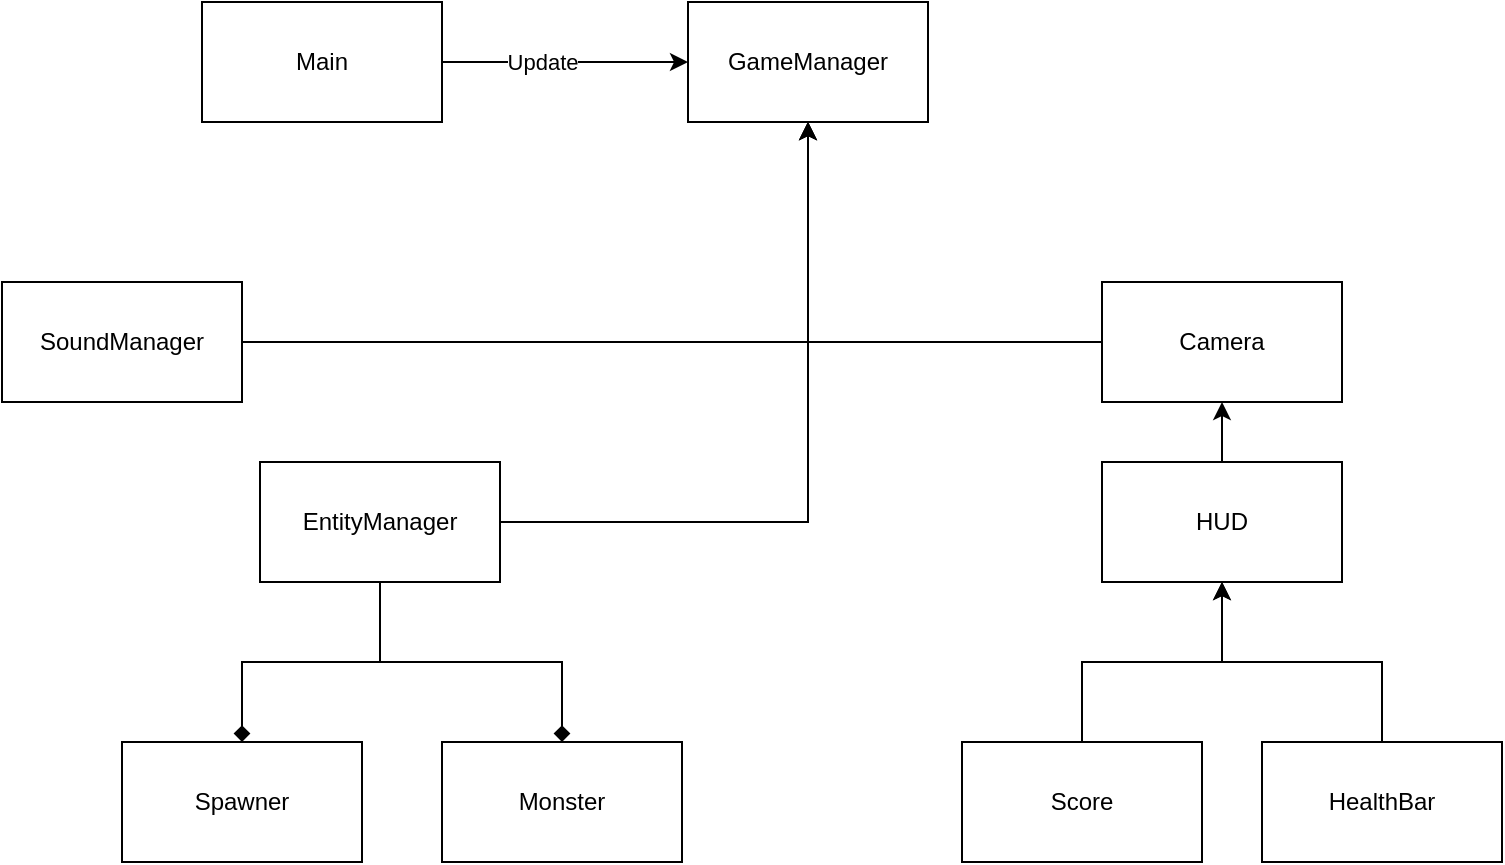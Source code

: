 <mxfile version="20.4.0" type="device"><diagram id="ZMDxCQmylhhwa553cCRJ" name="Page-1"><mxGraphModel dx="1422" dy="766" grid="1" gridSize="10" guides="1" tooltips="1" connect="1" arrows="1" fold="1" page="1" pageScale="1" pageWidth="827" pageHeight="1169" math="0" shadow="0"><root><mxCell id="0"/><mxCell id="1" parent="0"/><mxCell id="LrA1onG5eSbiLfwFdEB7-1" value="GameManager" style="rounded=0;whiteSpace=wrap;html=1;" vertex="1" parent="1"><mxGeometry x="363" y="70" width="120" height="60" as="geometry"/></mxCell><mxCell id="LrA1onG5eSbiLfwFdEB7-3" style="edgeStyle=orthogonalEdgeStyle;rounded=0;orthogonalLoop=1;jettySize=auto;html=1;entryX=0.5;entryY=1;entryDx=0;entryDy=0;" edge="1" parent="1" source="LrA1onG5eSbiLfwFdEB7-2" target="LrA1onG5eSbiLfwFdEB7-1"><mxGeometry relative="1" as="geometry"/></mxCell><mxCell id="LrA1onG5eSbiLfwFdEB7-21" style="edgeStyle=orthogonalEdgeStyle;rounded=0;orthogonalLoop=1;jettySize=auto;html=1;entryX=0.5;entryY=0;entryDx=0;entryDy=0;strokeColor=default;endArrow=diamond;endFill=1;" edge="1" parent="1" source="LrA1onG5eSbiLfwFdEB7-2" target="LrA1onG5eSbiLfwFdEB7-22"><mxGeometry relative="1" as="geometry"/></mxCell><mxCell id="LrA1onG5eSbiLfwFdEB7-24" style="edgeStyle=orthogonalEdgeStyle;rounded=0;orthogonalLoop=1;jettySize=auto;html=1;entryX=0.5;entryY=0;entryDx=0;entryDy=0;strokeColor=default;endArrow=diamond;endFill=1;" edge="1" parent="1" source="LrA1onG5eSbiLfwFdEB7-2" target="LrA1onG5eSbiLfwFdEB7-20"><mxGeometry relative="1" as="geometry"/></mxCell><mxCell id="LrA1onG5eSbiLfwFdEB7-2" value="EntityManager" style="rounded=0;whiteSpace=wrap;html=1;" vertex="1" parent="1"><mxGeometry x="149" y="300" width="120" height="60" as="geometry"/></mxCell><mxCell id="LrA1onG5eSbiLfwFdEB7-8" style="edgeStyle=orthogonalEdgeStyle;rounded=0;orthogonalLoop=1;jettySize=auto;html=1;entryX=0.5;entryY=1;entryDx=0;entryDy=0;" edge="1" parent="1" source="LrA1onG5eSbiLfwFdEB7-4" target="LrA1onG5eSbiLfwFdEB7-6"><mxGeometry relative="1" as="geometry"/></mxCell><mxCell id="LrA1onG5eSbiLfwFdEB7-4" value="HUD" style="rounded=0;whiteSpace=wrap;html=1;" vertex="1" parent="1"><mxGeometry x="570" y="300" width="120" height="60" as="geometry"/></mxCell><mxCell id="LrA1onG5eSbiLfwFdEB7-7" style="edgeStyle=orthogonalEdgeStyle;rounded=0;orthogonalLoop=1;jettySize=auto;html=1;entryX=0.5;entryY=1;entryDx=0;entryDy=0;" edge="1" parent="1" source="LrA1onG5eSbiLfwFdEB7-6" target="LrA1onG5eSbiLfwFdEB7-1"><mxGeometry relative="1" as="geometry"/></mxCell><mxCell id="LrA1onG5eSbiLfwFdEB7-6" value="Camera" style="rounded=0;whiteSpace=wrap;html=1;" vertex="1" parent="1"><mxGeometry x="570" y="210" width="120" height="60" as="geometry"/></mxCell><mxCell id="LrA1onG5eSbiLfwFdEB7-10" style="edgeStyle=orthogonalEdgeStyle;rounded=0;orthogonalLoop=1;jettySize=auto;html=1;entryX=0.5;entryY=1;entryDx=0;entryDy=0;" edge="1" parent="1" source="LrA1onG5eSbiLfwFdEB7-9" target="LrA1onG5eSbiLfwFdEB7-1"><mxGeometry relative="1" as="geometry"/></mxCell><mxCell id="LrA1onG5eSbiLfwFdEB7-9" value="SoundManager" style="rounded=0;whiteSpace=wrap;html=1;" vertex="1" parent="1"><mxGeometry x="20" y="210" width="120" height="60" as="geometry"/></mxCell><mxCell id="LrA1onG5eSbiLfwFdEB7-13" style="edgeStyle=orthogonalEdgeStyle;rounded=0;orthogonalLoop=1;jettySize=auto;html=1;entryX=0.5;entryY=1;entryDx=0;entryDy=0;" edge="1" parent="1" source="LrA1onG5eSbiLfwFdEB7-12" target="LrA1onG5eSbiLfwFdEB7-4"><mxGeometry relative="1" as="geometry"/></mxCell><mxCell id="LrA1onG5eSbiLfwFdEB7-12" value="HealthBar" style="rounded=0;whiteSpace=wrap;html=1;" vertex="1" parent="1"><mxGeometry x="650" y="440" width="120" height="60" as="geometry"/></mxCell><mxCell id="LrA1onG5eSbiLfwFdEB7-15" style="edgeStyle=orthogonalEdgeStyle;rounded=0;orthogonalLoop=1;jettySize=auto;html=1;entryX=0.5;entryY=1;entryDx=0;entryDy=0;" edge="1" parent="1" source="LrA1onG5eSbiLfwFdEB7-14" target="LrA1onG5eSbiLfwFdEB7-4"><mxGeometry relative="1" as="geometry"/></mxCell><mxCell id="LrA1onG5eSbiLfwFdEB7-14" value="Score" style="rounded=0;whiteSpace=wrap;html=1;" vertex="1" parent="1"><mxGeometry x="500" y="440" width="120" height="60" as="geometry"/></mxCell><mxCell id="LrA1onG5eSbiLfwFdEB7-17" style="edgeStyle=orthogonalEdgeStyle;rounded=0;orthogonalLoop=1;jettySize=auto;html=1;entryX=0;entryY=0.5;entryDx=0;entryDy=0;" edge="1" parent="1" source="LrA1onG5eSbiLfwFdEB7-16" target="LrA1onG5eSbiLfwFdEB7-1"><mxGeometry relative="1" as="geometry"/></mxCell><mxCell id="LrA1onG5eSbiLfwFdEB7-18" value="Update" style="edgeLabel;html=1;align=center;verticalAlign=middle;resizable=0;points=[];" vertex="1" connectable="0" parent="LrA1onG5eSbiLfwFdEB7-17"><mxGeometry x="-0.317" y="2" relative="1" as="geometry"><mxPoint x="8" y="2" as="offset"/></mxGeometry></mxCell><mxCell id="LrA1onG5eSbiLfwFdEB7-16" value="Main" style="rounded=0;whiteSpace=wrap;html=1;" vertex="1" parent="1"><mxGeometry x="120" y="70" width="120" height="60" as="geometry"/></mxCell><mxCell id="LrA1onG5eSbiLfwFdEB7-20" value="Monster" style="rounded=0;whiteSpace=wrap;html=1;" vertex="1" parent="1"><mxGeometry x="240" y="440" width="120" height="60" as="geometry"/></mxCell><mxCell id="LrA1onG5eSbiLfwFdEB7-22" value="Spawner" style="rounded=0;whiteSpace=wrap;html=1;" vertex="1" parent="1"><mxGeometry x="80" y="440" width="120" height="60" as="geometry"/></mxCell></root></mxGraphModel></diagram></mxfile>